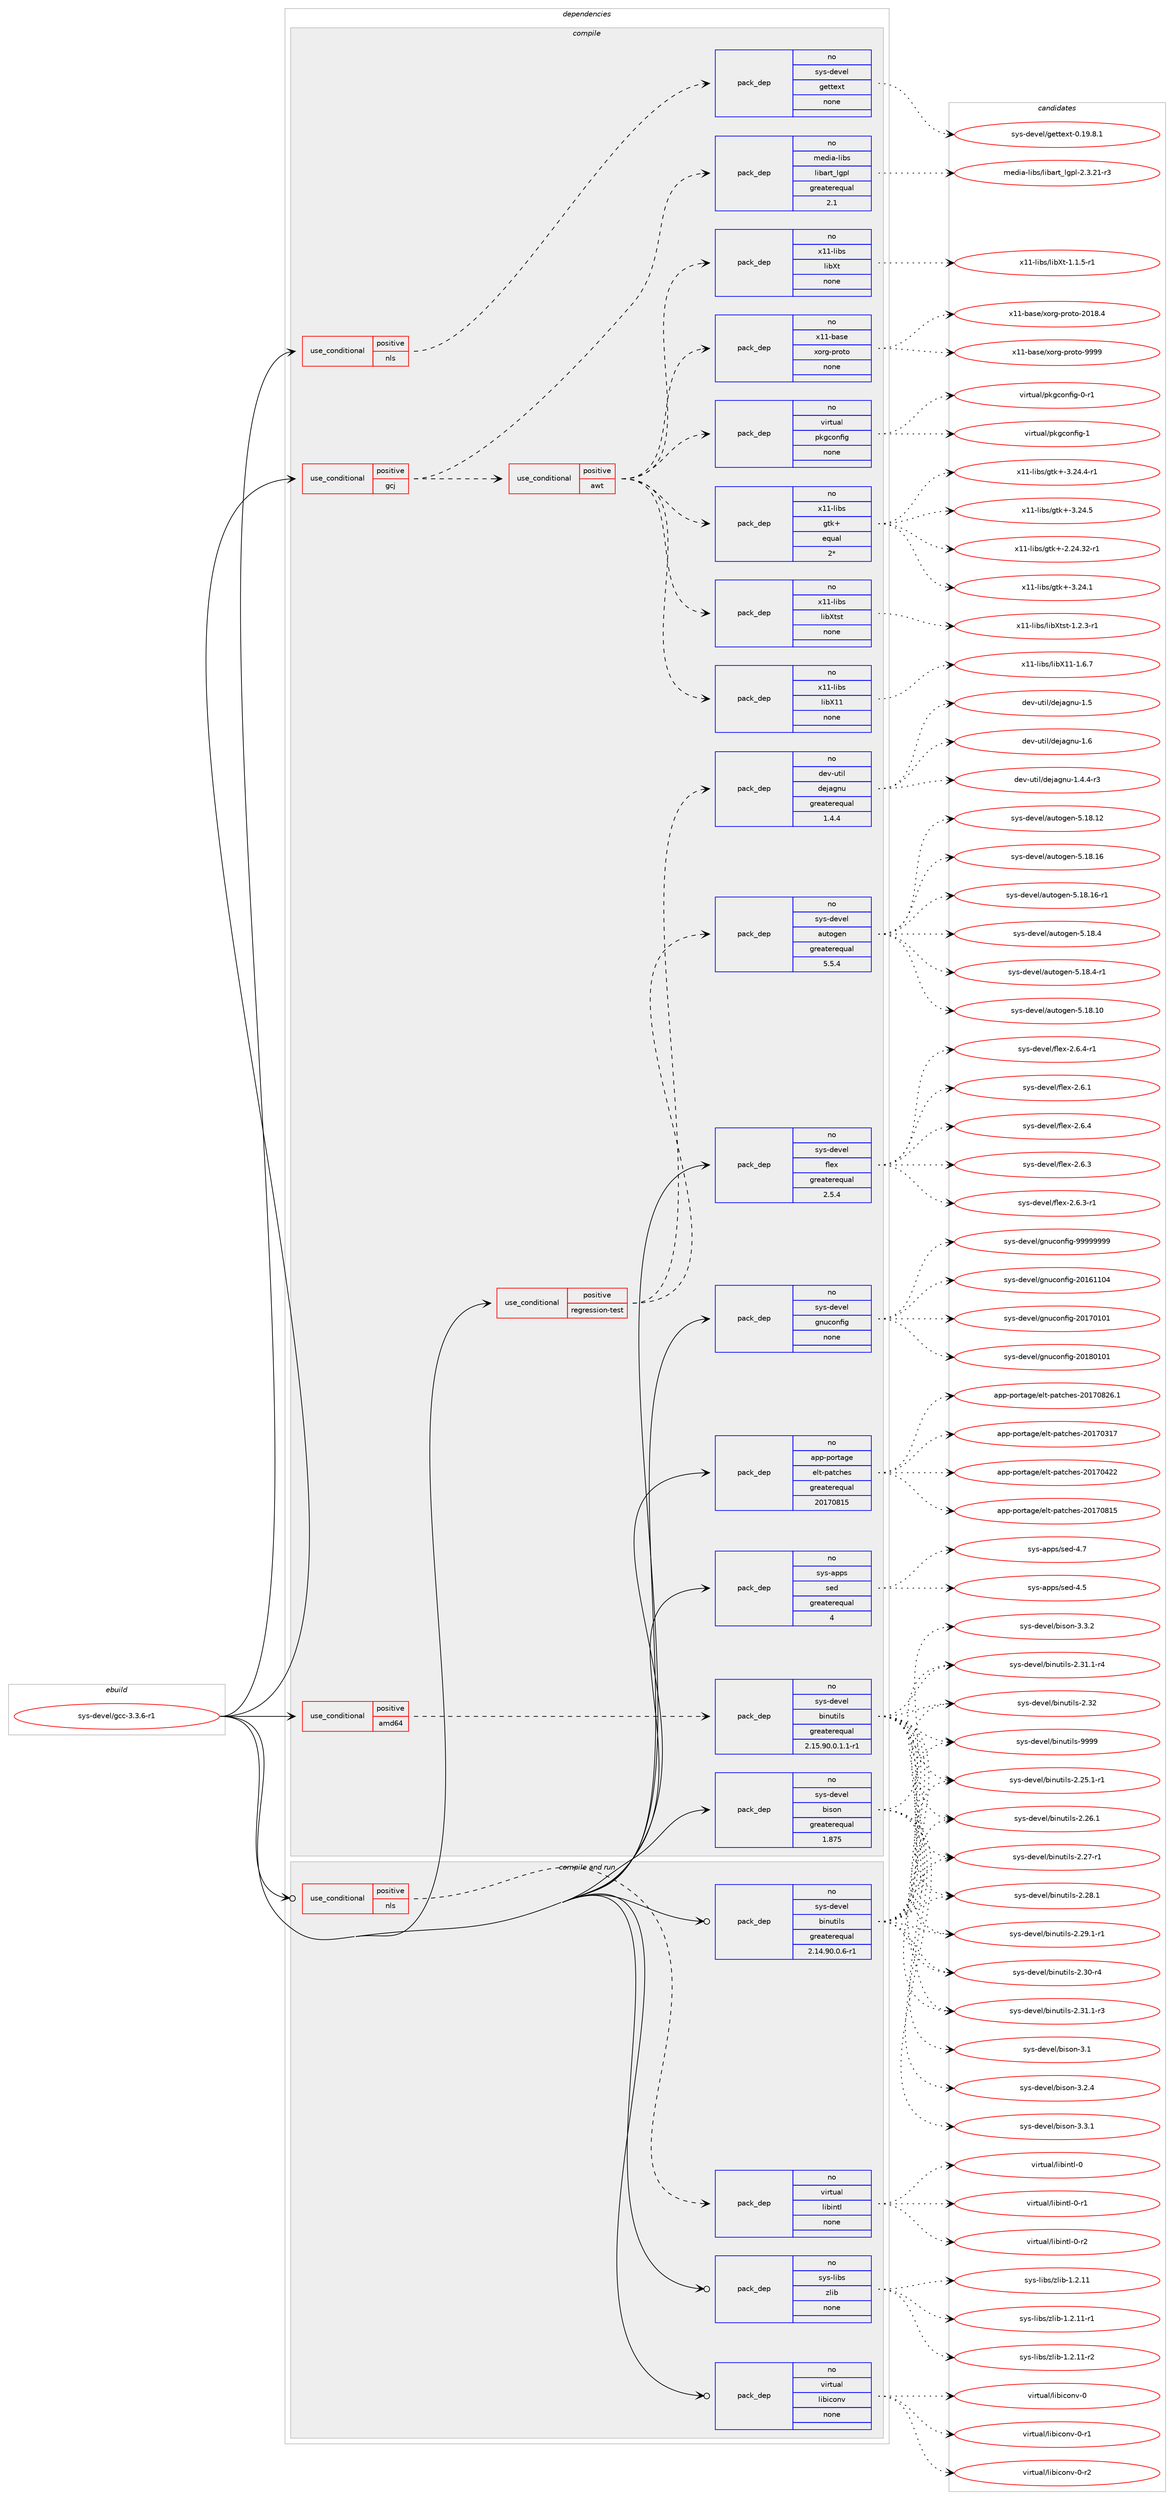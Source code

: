 digraph prolog {

# *************
# Graph options
# *************

newrank=true;
concentrate=true;
compound=true;
graph [rankdir=LR,fontname=Helvetica,fontsize=10,ranksep=1.5];#, ranksep=2.5, nodesep=0.2];
edge  [arrowhead=vee];
node  [fontname=Helvetica,fontsize=10];

# **********
# The ebuild
# **********

subgraph cluster_leftcol {
color=gray;
rank=same;
label=<<i>ebuild</i>>;
id [label="sys-devel/gcc-3.3.6-r1", color=red, width=4, href="../sys-devel/gcc-3.3.6-r1.svg"];
}

# ****************
# The dependencies
# ****************

subgraph cluster_midcol {
color=gray;
label=<<i>dependencies</i>>;
subgraph cluster_compile {
fillcolor="#eeeeee";
style=filled;
label=<<i>compile</i>>;
subgraph cond459534 {
dependency1727320 [label=<<TABLE BORDER="0" CELLBORDER="1" CELLSPACING="0" CELLPADDING="4"><TR><TD ROWSPAN="3" CELLPADDING="10">use_conditional</TD></TR><TR><TD>positive</TD></TR><TR><TD>amd64</TD></TR></TABLE>>, shape=none, color=red];
subgraph pack1239473 {
dependency1727321 [label=<<TABLE BORDER="0" CELLBORDER="1" CELLSPACING="0" CELLPADDING="4" WIDTH="220"><TR><TD ROWSPAN="6" CELLPADDING="30">pack_dep</TD></TR><TR><TD WIDTH="110">no</TD></TR><TR><TD>sys-devel</TD></TR><TR><TD>binutils</TD></TR><TR><TD>greaterequal</TD></TR><TR><TD>2.15.90.0.1.1-r1</TD></TR></TABLE>>, shape=none, color=blue];
}
dependency1727320:e -> dependency1727321:w [weight=20,style="dashed",arrowhead="vee"];
}
id:e -> dependency1727320:w [weight=20,style="solid",arrowhead="vee"];
subgraph cond459535 {
dependency1727322 [label=<<TABLE BORDER="0" CELLBORDER="1" CELLSPACING="0" CELLPADDING="4"><TR><TD ROWSPAN="3" CELLPADDING="10">use_conditional</TD></TR><TR><TD>positive</TD></TR><TR><TD>gcj</TD></TR></TABLE>>, shape=none, color=red];
subgraph cond459536 {
dependency1727323 [label=<<TABLE BORDER="0" CELLBORDER="1" CELLSPACING="0" CELLPADDING="4"><TR><TD ROWSPAN="3" CELLPADDING="10">use_conditional</TD></TR><TR><TD>positive</TD></TR><TR><TD>awt</TD></TR></TABLE>>, shape=none, color=red];
subgraph pack1239474 {
dependency1727324 [label=<<TABLE BORDER="0" CELLBORDER="1" CELLSPACING="0" CELLPADDING="4" WIDTH="220"><TR><TD ROWSPAN="6" CELLPADDING="30">pack_dep</TD></TR><TR><TD WIDTH="110">no</TD></TR><TR><TD>x11-base</TD></TR><TR><TD>xorg-proto</TD></TR><TR><TD>none</TD></TR><TR><TD></TD></TR></TABLE>>, shape=none, color=blue];
}
dependency1727323:e -> dependency1727324:w [weight=20,style="dashed",arrowhead="vee"];
subgraph pack1239475 {
dependency1727325 [label=<<TABLE BORDER="0" CELLBORDER="1" CELLSPACING="0" CELLPADDING="4" WIDTH="220"><TR><TD ROWSPAN="6" CELLPADDING="30">pack_dep</TD></TR><TR><TD WIDTH="110">no</TD></TR><TR><TD>x11-libs</TD></TR><TR><TD>libXt</TD></TR><TR><TD>none</TD></TR><TR><TD></TD></TR></TABLE>>, shape=none, color=blue];
}
dependency1727323:e -> dependency1727325:w [weight=20,style="dashed",arrowhead="vee"];
subgraph pack1239476 {
dependency1727326 [label=<<TABLE BORDER="0" CELLBORDER="1" CELLSPACING="0" CELLPADDING="4" WIDTH="220"><TR><TD ROWSPAN="6" CELLPADDING="30">pack_dep</TD></TR><TR><TD WIDTH="110">no</TD></TR><TR><TD>x11-libs</TD></TR><TR><TD>libX11</TD></TR><TR><TD>none</TD></TR><TR><TD></TD></TR></TABLE>>, shape=none, color=blue];
}
dependency1727323:e -> dependency1727326:w [weight=20,style="dashed",arrowhead="vee"];
subgraph pack1239477 {
dependency1727327 [label=<<TABLE BORDER="0" CELLBORDER="1" CELLSPACING="0" CELLPADDING="4" WIDTH="220"><TR><TD ROWSPAN="6" CELLPADDING="30">pack_dep</TD></TR><TR><TD WIDTH="110">no</TD></TR><TR><TD>x11-libs</TD></TR><TR><TD>libXtst</TD></TR><TR><TD>none</TD></TR><TR><TD></TD></TR></TABLE>>, shape=none, color=blue];
}
dependency1727323:e -> dependency1727327:w [weight=20,style="dashed",arrowhead="vee"];
subgraph pack1239478 {
dependency1727328 [label=<<TABLE BORDER="0" CELLBORDER="1" CELLSPACING="0" CELLPADDING="4" WIDTH="220"><TR><TD ROWSPAN="6" CELLPADDING="30">pack_dep</TD></TR><TR><TD WIDTH="110">no</TD></TR><TR><TD>x11-libs</TD></TR><TR><TD>gtk+</TD></TR><TR><TD>equal</TD></TR><TR><TD>2*</TD></TR></TABLE>>, shape=none, color=blue];
}
dependency1727323:e -> dependency1727328:w [weight=20,style="dashed",arrowhead="vee"];
subgraph pack1239479 {
dependency1727329 [label=<<TABLE BORDER="0" CELLBORDER="1" CELLSPACING="0" CELLPADDING="4" WIDTH="220"><TR><TD ROWSPAN="6" CELLPADDING="30">pack_dep</TD></TR><TR><TD WIDTH="110">no</TD></TR><TR><TD>virtual</TD></TR><TR><TD>pkgconfig</TD></TR><TR><TD>none</TD></TR><TR><TD></TD></TR></TABLE>>, shape=none, color=blue];
}
dependency1727323:e -> dependency1727329:w [weight=20,style="dashed",arrowhead="vee"];
}
dependency1727322:e -> dependency1727323:w [weight=20,style="dashed",arrowhead="vee"];
subgraph pack1239480 {
dependency1727330 [label=<<TABLE BORDER="0" CELLBORDER="1" CELLSPACING="0" CELLPADDING="4" WIDTH="220"><TR><TD ROWSPAN="6" CELLPADDING="30">pack_dep</TD></TR><TR><TD WIDTH="110">no</TD></TR><TR><TD>media-libs</TD></TR><TR><TD>libart_lgpl</TD></TR><TR><TD>greaterequal</TD></TR><TR><TD>2.1</TD></TR></TABLE>>, shape=none, color=blue];
}
dependency1727322:e -> dependency1727330:w [weight=20,style="dashed",arrowhead="vee"];
}
id:e -> dependency1727322:w [weight=20,style="solid",arrowhead="vee"];
subgraph cond459537 {
dependency1727331 [label=<<TABLE BORDER="0" CELLBORDER="1" CELLSPACING="0" CELLPADDING="4"><TR><TD ROWSPAN="3" CELLPADDING="10">use_conditional</TD></TR><TR><TD>positive</TD></TR><TR><TD>nls</TD></TR></TABLE>>, shape=none, color=red];
subgraph pack1239481 {
dependency1727332 [label=<<TABLE BORDER="0" CELLBORDER="1" CELLSPACING="0" CELLPADDING="4" WIDTH="220"><TR><TD ROWSPAN="6" CELLPADDING="30">pack_dep</TD></TR><TR><TD WIDTH="110">no</TD></TR><TR><TD>sys-devel</TD></TR><TR><TD>gettext</TD></TR><TR><TD>none</TD></TR><TR><TD></TD></TR></TABLE>>, shape=none, color=blue];
}
dependency1727331:e -> dependency1727332:w [weight=20,style="dashed",arrowhead="vee"];
}
id:e -> dependency1727331:w [weight=20,style="solid",arrowhead="vee"];
subgraph cond459538 {
dependency1727333 [label=<<TABLE BORDER="0" CELLBORDER="1" CELLSPACING="0" CELLPADDING="4"><TR><TD ROWSPAN="3" CELLPADDING="10">use_conditional</TD></TR><TR><TD>positive</TD></TR><TR><TD>regression-test</TD></TR></TABLE>>, shape=none, color=red];
subgraph pack1239482 {
dependency1727334 [label=<<TABLE BORDER="0" CELLBORDER="1" CELLSPACING="0" CELLPADDING="4" WIDTH="220"><TR><TD ROWSPAN="6" CELLPADDING="30">pack_dep</TD></TR><TR><TD WIDTH="110">no</TD></TR><TR><TD>dev-util</TD></TR><TR><TD>dejagnu</TD></TR><TR><TD>greaterequal</TD></TR><TR><TD>1.4.4</TD></TR></TABLE>>, shape=none, color=blue];
}
dependency1727333:e -> dependency1727334:w [weight=20,style="dashed",arrowhead="vee"];
subgraph pack1239483 {
dependency1727335 [label=<<TABLE BORDER="0" CELLBORDER="1" CELLSPACING="0" CELLPADDING="4" WIDTH="220"><TR><TD ROWSPAN="6" CELLPADDING="30">pack_dep</TD></TR><TR><TD WIDTH="110">no</TD></TR><TR><TD>sys-devel</TD></TR><TR><TD>autogen</TD></TR><TR><TD>greaterequal</TD></TR><TR><TD>5.5.4</TD></TR></TABLE>>, shape=none, color=blue];
}
dependency1727333:e -> dependency1727335:w [weight=20,style="dashed",arrowhead="vee"];
}
id:e -> dependency1727333:w [weight=20,style="solid",arrowhead="vee"];
subgraph pack1239484 {
dependency1727336 [label=<<TABLE BORDER="0" CELLBORDER="1" CELLSPACING="0" CELLPADDING="4" WIDTH="220"><TR><TD ROWSPAN="6" CELLPADDING="30">pack_dep</TD></TR><TR><TD WIDTH="110">no</TD></TR><TR><TD>app-portage</TD></TR><TR><TD>elt-patches</TD></TR><TR><TD>greaterequal</TD></TR><TR><TD>20170815</TD></TR></TABLE>>, shape=none, color=blue];
}
id:e -> dependency1727336:w [weight=20,style="solid",arrowhead="vee"];
subgraph pack1239485 {
dependency1727337 [label=<<TABLE BORDER="0" CELLBORDER="1" CELLSPACING="0" CELLPADDING="4" WIDTH="220"><TR><TD ROWSPAN="6" CELLPADDING="30">pack_dep</TD></TR><TR><TD WIDTH="110">no</TD></TR><TR><TD>sys-apps</TD></TR><TR><TD>sed</TD></TR><TR><TD>greaterequal</TD></TR><TR><TD>4</TD></TR></TABLE>>, shape=none, color=blue];
}
id:e -> dependency1727337:w [weight=20,style="solid",arrowhead="vee"];
subgraph pack1239486 {
dependency1727338 [label=<<TABLE BORDER="0" CELLBORDER="1" CELLSPACING="0" CELLPADDING="4" WIDTH="220"><TR><TD ROWSPAN="6" CELLPADDING="30">pack_dep</TD></TR><TR><TD WIDTH="110">no</TD></TR><TR><TD>sys-devel</TD></TR><TR><TD>bison</TD></TR><TR><TD>greaterequal</TD></TR><TR><TD>1.875</TD></TR></TABLE>>, shape=none, color=blue];
}
id:e -> dependency1727338:w [weight=20,style="solid",arrowhead="vee"];
subgraph pack1239487 {
dependency1727339 [label=<<TABLE BORDER="0" CELLBORDER="1" CELLSPACING="0" CELLPADDING="4" WIDTH="220"><TR><TD ROWSPAN="6" CELLPADDING="30">pack_dep</TD></TR><TR><TD WIDTH="110">no</TD></TR><TR><TD>sys-devel</TD></TR><TR><TD>flex</TD></TR><TR><TD>greaterequal</TD></TR><TR><TD>2.5.4</TD></TR></TABLE>>, shape=none, color=blue];
}
id:e -> dependency1727339:w [weight=20,style="solid",arrowhead="vee"];
subgraph pack1239488 {
dependency1727340 [label=<<TABLE BORDER="0" CELLBORDER="1" CELLSPACING="0" CELLPADDING="4" WIDTH="220"><TR><TD ROWSPAN="6" CELLPADDING="30">pack_dep</TD></TR><TR><TD WIDTH="110">no</TD></TR><TR><TD>sys-devel</TD></TR><TR><TD>gnuconfig</TD></TR><TR><TD>none</TD></TR><TR><TD></TD></TR></TABLE>>, shape=none, color=blue];
}
id:e -> dependency1727340:w [weight=20,style="solid",arrowhead="vee"];
}
subgraph cluster_compileandrun {
fillcolor="#eeeeee";
style=filled;
label=<<i>compile and run</i>>;
subgraph cond459539 {
dependency1727341 [label=<<TABLE BORDER="0" CELLBORDER="1" CELLSPACING="0" CELLPADDING="4"><TR><TD ROWSPAN="3" CELLPADDING="10">use_conditional</TD></TR><TR><TD>positive</TD></TR><TR><TD>nls</TD></TR></TABLE>>, shape=none, color=red];
subgraph pack1239489 {
dependency1727342 [label=<<TABLE BORDER="0" CELLBORDER="1" CELLSPACING="0" CELLPADDING="4" WIDTH="220"><TR><TD ROWSPAN="6" CELLPADDING="30">pack_dep</TD></TR><TR><TD WIDTH="110">no</TD></TR><TR><TD>virtual</TD></TR><TR><TD>libintl</TD></TR><TR><TD>none</TD></TR><TR><TD></TD></TR></TABLE>>, shape=none, color=blue];
}
dependency1727341:e -> dependency1727342:w [weight=20,style="dashed",arrowhead="vee"];
}
id:e -> dependency1727341:w [weight=20,style="solid",arrowhead="odotvee"];
subgraph pack1239490 {
dependency1727343 [label=<<TABLE BORDER="0" CELLBORDER="1" CELLSPACING="0" CELLPADDING="4" WIDTH="220"><TR><TD ROWSPAN="6" CELLPADDING="30">pack_dep</TD></TR><TR><TD WIDTH="110">no</TD></TR><TR><TD>sys-devel</TD></TR><TR><TD>binutils</TD></TR><TR><TD>greaterequal</TD></TR><TR><TD>2.14.90.0.6-r1</TD></TR></TABLE>>, shape=none, color=blue];
}
id:e -> dependency1727343:w [weight=20,style="solid",arrowhead="odotvee"];
subgraph pack1239491 {
dependency1727344 [label=<<TABLE BORDER="0" CELLBORDER="1" CELLSPACING="0" CELLPADDING="4" WIDTH="220"><TR><TD ROWSPAN="6" CELLPADDING="30">pack_dep</TD></TR><TR><TD WIDTH="110">no</TD></TR><TR><TD>sys-libs</TD></TR><TR><TD>zlib</TD></TR><TR><TD>none</TD></TR><TR><TD></TD></TR></TABLE>>, shape=none, color=blue];
}
id:e -> dependency1727344:w [weight=20,style="solid",arrowhead="odotvee"];
subgraph pack1239492 {
dependency1727345 [label=<<TABLE BORDER="0" CELLBORDER="1" CELLSPACING="0" CELLPADDING="4" WIDTH="220"><TR><TD ROWSPAN="6" CELLPADDING="30">pack_dep</TD></TR><TR><TD WIDTH="110">no</TD></TR><TR><TD>virtual</TD></TR><TR><TD>libiconv</TD></TR><TR><TD>none</TD></TR><TR><TD></TD></TR></TABLE>>, shape=none, color=blue];
}
id:e -> dependency1727345:w [weight=20,style="solid",arrowhead="odotvee"];
}
subgraph cluster_run {
fillcolor="#eeeeee";
style=filled;
label=<<i>run</i>>;
}
}

# **************
# The candidates
# **************

subgraph cluster_choices {
rank=same;
color=gray;
label=<<i>candidates</i>>;

subgraph choice1239473 {
color=black;
nodesep=1;
choice115121115451001011181011084798105110117116105108115455046505346494511449 [label="sys-devel/binutils-2.25.1-r1", color=red, width=4,href="../sys-devel/binutils-2.25.1-r1.svg"];
choice11512111545100101118101108479810511011711610510811545504650544649 [label="sys-devel/binutils-2.26.1", color=red, width=4,href="../sys-devel/binutils-2.26.1.svg"];
choice11512111545100101118101108479810511011711610510811545504650554511449 [label="sys-devel/binutils-2.27-r1", color=red, width=4,href="../sys-devel/binutils-2.27-r1.svg"];
choice11512111545100101118101108479810511011711610510811545504650564649 [label="sys-devel/binutils-2.28.1", color=red, width=4,href="../sys-devel/binutils-2.28.1.svg"];
choice115121115451001011181011084798105110117116105108115455046505746494511449 [label="sys-devel/binutils-2.29.1-r1", color=red, width=4,href="../sys-devel/binutils-2.29.1-r1.svg"];
choice11512111545100101118101108479810511011711610510811545504651484511452 [label="sys-devel/binutils-2.30-r4", color=red, width=4,href="../sys-devel/binutils-2.30-r4.svg"];
choice115121115451001011181011084798105110117116105108115455046514946494511451 [label="sys-devel/binutils-2.31.1-r3", color=red, width=4,href="../sys-devel/binutils-2.31.1-r3.svg"];
choice115121115451001011181011084798105110117116105108115455046514946494511452 [label="sys-devel/binutils-2.31.1-r4", color=red, width=4,href="../sys-devel/binutils-2.31.1-r4.svg"];
choice1151211154510010111810110847981051101171161051081154550465150 [label="sys-devel/binutils-2.32", color=red, width=4,href="../sys-devel/binutils-2.32.svg"];
choice1151211154510010111810110847981051101171161051081154557575757 [label="sys-devel/binutils-9999", color=red, width=4,href="../sys-devel/binutils-9999.svg"];
dependency1727321:e -> choice115121115451001011181011084798105110117116105108115455046505346494511449:w [style=dotted,weight="100"];
dependency1727321:e -> choice11512111545100101118101108479810511011711610510811545504650544649:w [style=dotted,weight="100"];
dependency1727321:e -> choice11512111545100101118101108479810511011711610510811545504650554511449:w [style=dotted,weight="100"];
dependency1727321:e -> choice11512111545100101118101108479810511011711610510811545504650564649:w [style=dotted,weight="100"];
dependency1727321:e -> choice115121115451001011181011084798105110117116105108115455046505746494511449:w [style=dotted,weight="100"];
dependency1727321:e -> choice11512111545100101118101108479810511011711610510811545504651484511452:w [style=dotted,weight="100"];
dependency1727321:e -> choice115121115451001011181011084798105110117116105108115455046514946494511451:w [style=dotted,weight="100"];
dependency1727321:e -> choice115121115451001011181011084798105110117116105108115455046514946494511452:w [style=dotted,weight="100"];
dependency1727321:e -> choice1151211154510010111810110847981051101171161051081154550465150:w [style=dotted,weight="100"];
dependency1727321:e -> choice1151211154510010111810110847981051101171161051081154557575757:w [style=dotted,weight="100"];
}
subgraph choice1239474 {
color=black;
nodesep=1;
choice1204949459897115101471201111141034511211411111611145504849564652 [label="x11-base/xorg-proto-2018.4", color=red, width=4,href="../x11-base/xorg-proto-2018.4.svg"];
choice120494945989711510147120111114103451121141111161114557575757 [label="x11-base/xorg-proto-9999", color=red, width=4,href="../x11-base/xorg-proto-9999.svg"];
dependency1727324:e -> choice1204949459897115101471201111141034511211411111611145504849564652:w [style=dotted,weight="100"];
dependency1727324:e -> choice120494945989711510147120111114103451121141111161114557575757:w [style=dotted,weight="100"];
}
subgraph choice1239475 {
color=black;
nodesep=1;
choice120494945108105981154710810598881164549464946534511449 [label="x11-libs/libXt-1.1.5-r1", color=red, width=4,href="../x11-libs/libXt-1.1.5-r1.svg"];
dependency1727325:e -> choice120494945108105981154710810598881164549464946534511449:w [style=dotted,weight="100"];
}
subgraph choice1239476 {
color=black;
nodesep=1;
choice120494945108105981154710810598884949454946544655 [label="x11-libs/libX11-1.6.7", color=red, width=4,href="../x11-libs/libX11-1.6.7.svg"];
dependency1727326:e -> choice120494945108105981154710810598884949454946544655:w [style=dotted,weight="100"];
}
subgraph choice1239477 {
color=black;
nodesep=1;
choice120494945108105981154710810598881161151164549465046514511449 [label="x11-libs/libXtst-1.2.3-r1", color=red, width=4,href="../x11-libs/libXtst-1.2.3-r1.svg"];
dependency1727327:e -> choice120494945108105981154710810598881161151164549465046514511449:w [style=dotted,weight="100"];
}
subgraph choice1239478 {
color=black;
nodesep=1;
choice12049494510810598115471031161074345504650524651504511449 [label="x11-libs/gtk+-2.24.32-r1", color=red, width=4,href="../x11-libs/gtk+-2.24.32-r1.svg"];
choice12049494510810598115471031161074345514650524649 [label="x11-libs/gtk+-3.24.1", color=red, width=4,href="../x11-libs/gtk+-3.24.1.svg"];
choice120494945108105981154710311610743455146505246524511449 [label="x11-libs/gtk+-3.24.4-r1", color=red, width=4,href="../x11-libs/gtk+-3.24.4-r1.svg"];
choice12049494510810598115471031161074345514650524653 [label="x11-libs/gtk+-3.24.5", color=red, width=4,href="../x11-libs/gtk+-3.24.5.svg"];
dependency1727328:e -> choice12049494510810598115471031161074345504650524651504511449:w [style=dotted,weight="100"];
dependency1727328:e -> choice12049494510810598115471031161074345514650524649:w [style=dotted,weight="100"];
dependency1727328:e -> choice120494945108105981154710311610743455146505246524511449:w [style=dotted,weight="100"];
dependency1727328:e -> choice12049494510810598115471031161074345514650524653:w [style=dotted,weight="100"];
}
subgraph choice1239479 {
color=black;
nodesep=1;
choice11810511411611797108471121071039911111010210510345484511449 [label="virtual/pkgconfig-0-r1", color=red, width=4,href="../virtual/pkgconfig-0-r1.svg"];
choice1181051141161179710847112107103991111101021051034549 [label="virtual/pkgconfig-1", color=red, width=4,href="../virtual/pkgconfig-1.svg"];
dependency1727329:e -> choice11810511411611797108471121071039911111010210510345484511449:w [style=dotted,weight="100"];
dependency1727329:e -> choice1181051141161179710847112107103991111101021051034549:w [style=dotted,weight="100"];
}
subgraph choice1239480 {
color=black;
nodesep=1;
choice10910110010597451081059811547108105989711411695108103112108455046514650494511451 [label="media-libs/libart_lgpl-2.3.21-r3", color=red, width=4,href="../media-libs/libart_lgpl-2.3.21-r3.svg"];
dependency1727330:e -> choice10910110010597451081059811547108105989711411695108103112108455046514650494511451:w [style=dotted,weight="100"];
}
subgraph choice1239481 {
color=black;
nodesep=1;
choice1151211154510010111810110847103101116116101120116454846495746564649 [label="sys-devel/gettext-0.19.8.1", color=red, width=4,href="../sys-devel/gettext-0.19.8.1.svg"];
dependency1727332:e -> choice1151211154510010111810110847103101116116101120116454846495746564649:w [style=dotted,weight="100"];
}
subgraph choice1239482 {
color=black;
nodesep=1;
choice1001011184511711610510847100101106971031101174549465246524511451 [label="dev-util/dejagnu-1.4.4-r3", color=red, width=4,href="../dev-util/dejagnu-1.4.4-r3.svg"];
choice10010111845117116105108471001011069710311011745494653 [label="dev-util/dejagnu-1.5", color=red, width=4,href="../dev-util/dejagnu-1.5.svg"];
choice10010111845117116105108471001011069710311011745494654 [label="dev-util/dejagnu-1.6", color=red, width=4,href="../dev-util/dejagnu-1.6.svg"];
dependency1727334:e -> choice1001011184511711610510847100101106971031101174549465246524511451:w [style=dotted,weight="100"];
dependency1727334:e -> choice10010111845117116105108471001011069710311011745494653:w [style=dotted,weight="100"];
dependency1727334:e -> choice10010111845117116105108471001011069710311011745494654:w [style=dotted,weight="100"];
}
subgraph choice1239483 {
color=black;
nodesep=1;
choice1151211154510010111810110847971171161111031011104553464956464948 [label="sys-devel/autogen-5.18.10", color=red, width=4,href="../sys-devel/autogen-5.18.10.svg"];
choice1151211154510010111810110847971171161111031011104553464956464950 [label="sys-devel/autogen-5.18.12", color=red, width=4,href="../sys-devel/autogen-5.18.12.svg"];
choice1151211154510010111810110847971171161111031011104553464956464954 [label="sys-devel/autogen-5.18.16", color=red, width=4,href="../sys-devel/autogen-5.18.16.svg"];
choice11512111545100101118101108479711711611110310111045534649564649544511449 [label="sys-devel/autogen-5.18.16-r1", color=red, width=4,href="../sys-devel/autogen-5.18.16-r1.svg"];
choice11512111545100101118101108479711711611110310111045534649564652 [label="sys-devel/autogen-5.18.4", color=red, width=4,href="../sys-devel/autogen-5.18.4.svg"];
choice115121115451001011181011084797117116111103101110455346495646524511449 [label="sys-devel/autogen-5.18.4-r1", color=red, width=4,href="../sys-devel/autogen-5.18.4-r1.svg"];
dependency1727335:e -> choice1151211154510010111810110847971171161111031011104553464956464948:w [style=dotted,weight="100"];
dependency1727335:e -> choice1151211154510010111810110847971171161111031011104553464956464950:w [style=dotted,weight="100"];
dependency1727335:e -> choice1151211154510010111810110847971171161111031011104553464956464954:w [style=dotted,weight="100"];
dependency1727335:e -> choice11512111545100101118101108479711711611110310111045534649564649544511449:w [style=dotted,weight="100"];
dependency1727335:e -> choice11512111545100101118101108479711711611110310111045534649564652:w [style=dotted,weight="100"];
dependency1727335:e -> choice115121115451001011181011084797117116111103101110455346495646524511449:w [style=dotted,weight="100"];
}
subgraph choice1239484 {
color=black;
nodesep=1;
choice97112112451121111141169710310147101108116451129711699104101115455048495548514955 [label="app-portage/elt-patches-20170317", color=red, width=4,href="../app-portage/elt-patches-20170317.svg"];
choice97112112451121111141169710310147101108116451129711699104101115455048495548525050 [label="app-portage/elt-patches-20170422", color=red, width=4,href="../app-portage/elt-patches-20170422.svg"];
choice97112112451121111141169710310147101108116451129711699104101115455048495548564953 [label="app-portage/elt-patches-20170815", color=red, width=4,href="../app-portage/elt-patches-20170815.svg"];
choice971121124511211111411697103101471011081164511297116991041011154550484955485650544649 [label="app-portage/elt-patches-20170826.1", color=red, width=4,href="../app-portage/elt-patches-20170826.1.svg"];
dependency1727336:e -> choice97112112451121111141169710310147101108116451129711699104101115455048495548514955:w [style=dotted,weight="100"];
dependency1727336:e -> choice97112112451121111141169710310147101108116451129711699104101115455048495548525050:w [style=dotted,weight="100"];
dependency1727336:e -> choice97112112451121111141169710310147101108116451129711699104101115455048495548564953:w [style=dotted,weight="100"];
dependency1727336:e -> choice971121124511211111411697103101471011081164511297116991041011154550484955485650544649:w [style=dotted,weight="100"];
}
subgraph choice1239485 {
color=black;
nodesep=1;
choice11512111545971121121154711510110045524653 [label="sys-apps/sed-4.5", color=red, width=4,href="../sys-apps/sed-4.5.svg"];
choice11512111545971121121154711510110045524655 [label="sys-apps/sed-4.7", color=red, width=4,href="../sys-apps/sed-4.7.svg"];
dependency1727337:e -> choice11512111545971121121154711510110045524653:w [style=dotted,weight="100"];
dependency1727337:e -> choice11512111545971121121154711510110045524655:w [style=dotted,weight="100"];
}
subgraph choice1239486 {
color=black;
nodesep=1;
choice11512111545100101118101108479810511511111045514649 [label="sys-devel/bison-3.1", color=red, width=4,href="../sys-devel/bison-3.1.svg"];
choice115121115451001011181011084798105115111110455146504652 [label="sys-devel/bison-3.2.4", color=red, width=4,href="../sys-devel/bison-3.2.4.svg"];
choice115121115451001011181011084798105115111110455146514649 [label="sys-devel/bison-3.3.1", color=red, width=4,href="../sys-devel/bison-3.3.1.svg"];
choice115121115451001011181011084798105115111110455146514650 [label="sys-devel/bison-3.3.2", color=red, width=4,href="../sys-devel/bison-3.3.2.svg"];
dependency1727338:e -> choice11512111545100101118101108479810511511111045514649:w [style=dotted,weight="100"];
dependency1727338:e -> choice115121115451001011181011084798105115111110455146504652:w [style=dotted,weight="100"];
dependency1727338:e -> choice115121115451001011181011084798105115111110455146514649:w [style=dotted,weight="100"];
dependency1727338:e -> choice115121115451001011181011084798105115111110455146514650:w [style=dotted,weight="100"];
}
subgraph choice1239487 {
color=black;
nodesep=1;
choice1151211154510010111810110847102108101120455046544649 [label="sys-devel/flex-2.6.1", color=red, width=4,href="../sys-devel/flex-2.6.1.svg"];
choice1151211154510010111810110847102108101120455046544651 [label="sys-devel/flex-2.6.3", color=red, width=4,href="../sys-devel/flex-2.6.3.svg"];
choice11512111545100101118101108471021081011204550465446514511449 [label="sys-devel/flex-2.6.3-r1", color=red, width=4,href="../sys-devel/flex-2.6.3-r1.svg"];
choice1151211154510010111810110847102108101120455046544652 [label="sys-devel/flex-2.6.4", color=red, width=4,href="../sys-devel/flex-2.6.4.svg"];
choice11512111545100101118101108471021081011204550465446524511449 [label="sys-devel/flex-2.6.4-r1", color=red, width=4,href="../sys-devel/flex-2.6.4-r1.svg"];
dependency1727339:e -> choice1151211154510010111810110847102108101120455046544649:w [style=dotted,weight="100"];
dependency1727339:e -> choice1151211154510010111810110847102108101120455046544651:w [style=dotted,weight="100"];
dependency1727339:e -> choice11512111545100101118101108471021081011204550465446514511449:w [style=dotted,weight="100"];
dependency1727339:e -> choice1151211154510010111810110847102108101120455046544652:w [style=dotted,weight="100"];
dependency1727339:e -> choice11512111545100101118101108471021081011204550465446524511449:w [style=dotted,weight="100"];
}
subgraph choice1239488 {
color=black;
nodesep=1;
choice115121115451001011181011084710311011799111110102105103455048495449494852 [label="sys-devel/gnuconfig-20161104", color=red, width=4,href="../sys-devel/gnuconfig-20161104.svg"];
choice115121115451001011181011084710311011799111110102105103455048495548494849 [label="sys-devel/gnuconfig-20170101", color=red, width=4,href="../sys-devel/gnuconfig-20170101.svg"];
choice115121115451001011181011084710311011799111110102105103455048495648494849 [label="sys-devel/gnuconfig-20180101", color=red, width=4,href="../sys-devel/gnuconfig-20180101.svg"];
choice115121115451001011181011084710311011799111110102105103455757575757575757 [label="sys-devel/gnuconfig-99999999", color=red, width=4,href="../sys-devel/gnuconfig-99999999.svg"];
dependency1727340:e -> choice115121115451001011181011084710311011799111110102105103455048495449494852:w [style=dotted,weight="100"];
dependency1727340:e -> choice115121115451001011181011084710311011799111110102105103455048495548494849:w [style=dotted,weight="100"];
dependency1727340:e -> choice115121115451001011181011084710311011799111110102105103455048495648494849:w [style=dotted,weight="100"];
dependency1727340:e -> choice115121115451001011181011084710311011799111110102105103455757575757575757:w [style=dotted,weight="100"];
}
subgraph choice1239489 {
color=black;
nodesep=1;
choice1181051141161179710847108105981051101161084548 [label="virtual/libintl-0", color=red, width=4,href="../virtual/libintl-0.svg"];
choice11810511411611797108471081059810511011610845484511449 [label="virtual/libintl-0-r1", color=red, width=4,href="../virtual/libintl-0-r1.svg"];
choice11810511411611797108471081059810511011610845484511450 [label="virtual/libintl-0-r2", color=red, width=4,href="../virtual/libintl-0-r2.svg"];
dependency1727342:e -> choice1181051141161179710847108105981051101161084548:w [style=dotted,weight="100"];
dependency1727342:e -> choice11810511411611797108471081059810511011610845484511449:w [style=dotted,weight="100"];
dependency1727342:e -> choice11810511411611797108471081059810511011610845484511450:w [style=dotted,weight="100"];
}
subgraph choice1239490 {
color=black;
nodesep=1;
choice115121115451001011181011084798105110117116105108115455046505346494511449 [label="sys-devel/binutils-2.25.1-r1", color=red, width=4,href="../sys-devel/binutils-2.25.1-r1.svg"];
choice11512111545100101118101108479810511011711610510811545504650544649 [label="sys-devel/binutils-2.26.1", color=red, width=4,href="../sys-devel/binutils-2.26.1.svg"];
choice11512111545100101118101108479810511011711610510811545504650554511449 [label="sys-devel/binutils-2.27-r1", color=red, width=4,href="../sys-devel/binutils-2.27-r1.svg"];
choice11512111545100101118101108479810511011711610510811545504650564649 [label="sys-devel/binutils-2.28.1", color=red, width=4,href="../sys-devel/binutils-2.28.1.svg"];
choice115121115451001011181011084798105110117116105108115455046505746494511449 [label="sys-devel/binutils-2.29.1-r1", color=red, width=4,href="../sys-devel/binutils-2.29.1-r1.svg"];
choice11512111545100101118101108479810511011711610510811545504651484511452 [label="sys-devel/binutils-2.30-r4", color=red, width=4,href="../sys-devel/binutils-2.30-r4.svg"];
choice115121115451001011181011084798105110117116105108115455046514946494511451 [label="sys-devel/binutils-2.31.1-r3", color=red, width=4,href="../sys-devel/binutils-2.31.1-r3.svg"];
choice115121115451001011181011084798105110117116105108115455046514946494511452 [label="sys-devel/binutils-2.31.1-r4", color=red, width=4,href="../sys-devel/binutils-2.31.1-r4.svg"];
choice1151211154510010111810110847981051101171161051081154550465150 [label="sys-devel/binutils-2.32", color=red, width=4,href="../sys-devel/binutils-2.32.svg"];
choice1151211154510010111810110847981051101171161051081154557575757 [label="sys-devel/binutils-9999", color=red, width=4,href="../sys-devel/binutils-9999.svg"];
dependency1727343:e -> choice115121115451001011181011084798105110117116105108115455046505346494511449:w [style=dotted,weight="100"];
dependency1727343:e -> choice11512111545100101118101108479810511011711610510811545504650544649:w [style=dotted,weight="100"];
dependency1727343:e -> choice11512111545100101118101108479810511011711610510811545504650554511449:w [style=dotted,weight="100"];
dependency1727343:e -> choice11512111545100101118101108479810511011711610510811545504650564649:w [style=dotted,weight="100"];
dependency1727343:e -> choice115121115451001011181011084798105110117116105108115455046505746494511449:w [style=dotted,weight="100"];
dependency1727343:e -> choice11512111545100101118101108479810511011711610510811545504651484511452:w [style=dotted,weight="100"];
dependency1727343:e -> choice115121115451001011181011084798105110117116105108115455046514946494511451:w [style=dotted,weight="100"];
dependency1727343:e -> choice115121115451001011181011084798105110117116105108115455046514946494511452:w [style=dotted,weight="100"];
dependency1727343:e -> choice1151211154510010111810110847981051101171161051081154550465150:w [style=dotted,weight="100"];
dependency1727343:e -> choice1151211154510010111810110847981051101171161051081154557575757:w [style=dotted,weight="100"];
}
subgraph choice1239491 {
color=black;
nodesep=1;
choice1151211154510810598115471221081059845494650464949 [label="sys-libs/zlib-1.2.11", color=red, width=4,href="../sys-libs/zlib-1.2.11.svg"];
choice11512111545108105981154712210810598454946504649494511449 [label="sys-libs/zlib-1.2.11-r1", color=red, width=4,href="../sys-libs/zlib-1.2.11-r1.svg"];
choice11512111545108105981154712210810598454946504649494511450 [label="sys-libs/zlib-1.2.11-r2", color=red, width=4,href="../sys-libs/zlib-1.2.11-r2.svg"];
dependency1727344:e -> choice1151211154510810598115471221081059845494650464949:w [style=dotted,weight="100"];
dependency1727344:e -> choice11512111545108105981154712210810598454946504649494511449:w [style=dotted,weight="100"];
dependency1727344:e -> choice11512111545108105981154712210810598454946504649494511450:w [style=dotted,weight="100"];
}
subgraph choice1239492 {
color=black;
nodesep=1;
choice118105114116117971084710810598105991111101184548 [label="virtual/libiconv-0", color=red, width=4,href="../virtual/libiconv-0.svg"];
choice1181051141161179710847108105981059911111011845484511449 [label="virtual/libiconv-0-r1", color=red, width=4,href="../virtual/libiconv-0-r1.svg"];
choice1181051141161179710847108105981059911111011845484511450 [label="virtual/libiconv-0-r2", color=red, width=4,href="../virtual/libiconv-0-r2.svg"];
dependency1727345:e -> choice118105114116117971084710810598105991111101184548:w [style=dotted,weight="100"];
dependency1727345:e -> choice1181051141161179710847108105981059911111011845484511449:w [style=dotted,weight="100"];
dependency1727345:e -> choice1181051141161179710847108105981059911111011845484511450:w [style=dotted,weight="100"];
}
}

}
